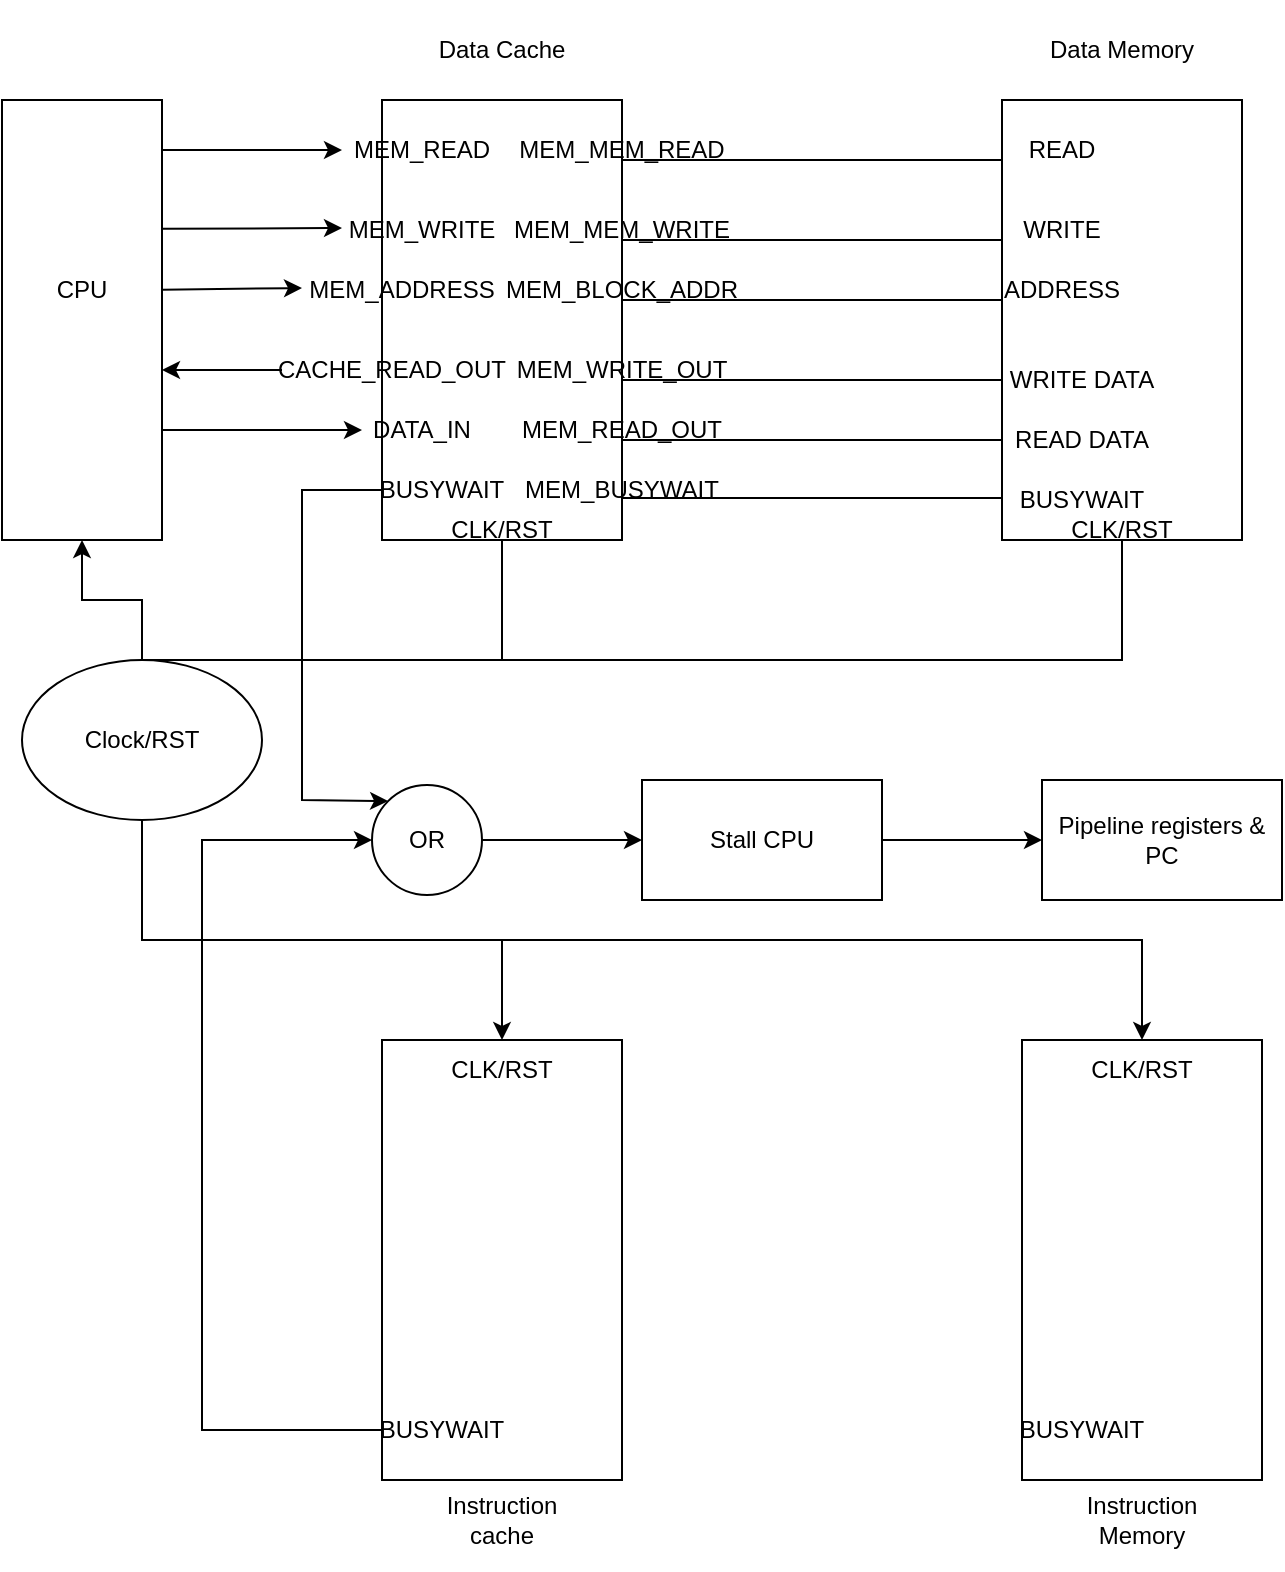 <mxfile version="21.3.3" type="device">
  <diagram name="Page-1" id="PmiE2N26T2N1is4KfL54">
    <mxGraphModel dx="1050" dy="541" grid="1" gridSize="10" guides="1" tooltips="1" connect="1" arrows="1" fold="1" page="1" pageScale="1" pageWidth="1100" pageHeight="850" math="0" shadow="0">
      <root>
        <mxCell id="0" />
        <mxCell id="1" parent="0" />
        <mxCell id="xy6_3U6pciNhFgjVNXpE-2" value="" style="rounded=0;whiteSpace=wrap;html=1;" parent="1" vertex="1">
          <mxGeometry x="280" y="100" width="120" height="220" as="geometry" />
        </mxCell>
        <mxCell id="xy6_3U6pciNhFgjVNXpE-3" value="Data Cache" style="text;html=1;strokeColor=none;fillColor=none;align=center;verticalAlign=middle;whiteSpace=wrap;rounded=0;" parent="1" vertex="1">
          <mxGeometry x="300" y="55" width="80" height="40" as="geometry" />
        </mxCell>
        <mxCell id="xy6_3U6pciNhFgjVNXpE-4" value="" style="rounded=0;whiteSpace=wrap;html=1;" parent="1" vertex="1">
          <mxGeometry x="590" y="100" width="120" height="220" as="geometry" />
        </mxCell>
        <mxCell id="xy6_3U6pciNhFgjVNXpE-5" value="Data Memory" style="text;html=1;strokeColor=none;fillColor=none;align=center;verticalAlign=middle;whiteSpace=wrap;rounded=0;" parent="1" vertex="1">
          <mxGeometry x="600" y="50" width="100" height="50" as="geometry" />
        </mxCell>
        <mxCell id="xy6_3U6pciNhFgjVNXpE-42" value="" style="edgeStyle=orthogonalEdgeStyle;rounded=0;orthogonalLoop=1;jettySize=auto;html=1;" parent="1" source="xy6_3U6pciNhFgjVNXpE-7" target="xy6_3U6pciNhFgjVNXpE-26" edge="1">
          <mxGeometry relative="1" as="geometry" />
        </mxCell>
        <mxCell id="xy6_3U6pciNhFgjVNXpE-7" value="Clock/RST" style="ellipse;whiteSpace=wrap;html=1;" parent="1" vertex="1">
          <mxGeometry x="100" y="380" width="120" height="80" as="geometry" />
        </mxCell>
        <mxCell id="xy6_3U6pciNhFgjVNXpE-8" value="" style="endArrow=none;html=1;rounded=0;exitX=0.5;exitY=0;exitDx=0;exitDy=0;entryX=0.5;entryY=1;entryDx=0;entryDy=0;" parent="1" source="xy6_3U6pciNhFgjVNXpE-7" target="xy6_3U6pciNhFgjVNXpE-2" edge="1">
          <mxGeometry width="50" height="50" relative="1" as="geometry">
            <mxPoint x="480" y="300" as="sourcePoint" />
            <mxPoint x="530" y="250" as="targetPoint" />
            <Array as="points">
              <mxPoint x="340" y="380" />
            </Array>
          </mxGeometry>
        </mxCell>
        <mxCell id="xy6_3U6pciNhFgjVNXpE-9" value="" style="endArrow=none;html=1;rounded=0;entryX=0.5;entryY=1;entryDx=0;entryDy=0;" parent="1" target="xy6_3U6pciNhFgjVNXpE-4" edge="1">
          <mxGeometry width="50" height="50" relative="1" as="geometry">
            <mxPoint x="340" y="380" as="sourcePoint" />
            <mxPoint x="650" y="380" as="targetPoint" />
            <Array as="points">
              <mxPoint x="650" y="380" />
            </Array>
          </mxGeometry>
        </mxCell>
        <mxCell id="xy6_3U6pciNhFgjVNXpE-10" value="CLK/RST" style="text;html=1;strokeColor=none;fillColor=none;align=center;verticalAlign=middle;whiteSpace=wrap;rounded=0;" parent="1" vertex="1">
          <mxGeometry x="620" y="300" width="60" height="30" as="geometry" />
        </mxCell>
        <mxCell id="xy6_3U6pciNhFgjVNXpE-13" value="CLK/RST" style="text;html=1;strokeColor=none;fillColor=none;align=center;verticalAlign=middle;whiteSpace=wrap;rounded=0;" parent="1" vertex="1">
          <mxGeometry x="310" y="300" width="60" height="30" as="geometry" />
        </mxCell>
        <mxCell id="xy6_3U6pciNhFgjVNXpE-14" value="" style="endArrow=none;html=1;rounded=0;entryX=0;entryY=0;entryDx=0;entryDy=0;exitX=1;exitY=0;exitDx=0;exitDy=0;" parent="1" edge="1">
          <mxGeometry width="50" height="50" relative="1" as="geometry">
            <mxPoint x="400" y="170" as="sourcePoint" />
            <mxPoint x="590" y="170" as="targetPoint" />
          </mxGeometry>
        </mxCell>
        <mxCell id="xy6_3U6pciNhFgjVNXpE-15" value="" style="endArrow=none;html=1;rounded=0;entryX=0;entryY=0;entryDx=0;entryDy=0;exitX=1;exitY=0;exitDx=0;exitDy=0;" parent="1" edge="1">
          <mxGeometry width="50" height="50" relative="1" as="geometry">
            <mxPoint x="400" y="130" as="sourcePoint" />
            <mxPoint x="590" y="130" as="targetPoint" />
          </mxGeometry>
        </mxCell>
        <mxCell id="xy6_3U6pciNhFgjVNXpE-16" value="READ" style="text;html=1;strokeColor=none;fillColor=none;align=center;verticalAlign=middle;whiteSpace=wrap;rounded=0;" parent="1" vertex="1">
          <mxGeometry x="590" y="110" width="60" height="30" as="geometry" />
        </mxCell>
        <mxCell id="xy6_3U6pciNhFgjVNXpE-17" value="WRITE" style="text;html=1;strokeColor=none;fillColor=none;align=center;verticalAlign=middle;whiteSpace=wrap;rounded=0;" parent="1" vertex="1">
          <mxGeometry x="590" y="150" width="60" height="30" as="geometry" />
        </mxCell>
        <mxCell id="xy6_3U6pciNhFgjVNXpE-19" value="ADDRESS" style="text;html=1;strokeColor=none;fillColor=none;align=center;verticalAlign=middle;whiteSpace=wrap;rounded=0;" parent="1" vertex="1">
          <mxGeometry x="590" y="180" width="60" height="30" as="geometry" />
        </mxCell>
        <mxCell id="xy6_3U6pciNhFgjVNXpE-20" value="" style="endArrow=none;html=1;rounded=0;entryX=0;entryY=0;entryDx=0;entryDy=0;exitX=1;exitY=0;exitDx=0;exitDy=0;" parent="1" edge="1">
          <mxGeometry width="50" height="50" relative="1" as="geometry">
            <mxPoint x="400" y="299" as="sourcePoint" />
            <mxPoint x="590" y="299" as="targetPoint" />
          </mxGeometry>
        </mxCell>
        <mxCell id="xy6_3U6pciNhFgjVNXpE-21" value="BUSYWAIT" style="text;html=1;strokeColor=none;fillColor=none;align=center;verticalAlign=middle;whiteSpace=wrap;rounded=0;" parent="1" vertex="1">
          <mxGeometry x="600" y="285" width="60" height="30" as="geometry" />
        </mxCell>
        <mxCell id="xy6_3U6pciNhFgjVNXpE-22" value="" style="endArrow=none;html=1;rounded=0;entryX=0;entryY=0;entryDx=0;entryDy=0;exitX=1;exitY=0;exitDx=0;exitDy=0;" parent="1" edge="1">
          <mxGeometry width="50" height="50" relative="1" as="geometry">
            <mxPoint x="400" y="240" as="sourcePoint" />
            <mxPoint x="590" y="240" as="targetPoint" />
          </mxGeometry>
        </mxCell>
        <mxCell id="xy6_3U6pciNhFgjVNXpE-23" value="WRITE DATA" style="text;html=1;strokeColor=none;fillColor=none;align=center;verticalAlign=middle;whiteSpace=wrap;rounded=0;" parent="1" vertex="1">
          <mxGeometry x="590" y="225" width="80" height="30" as="geometry" />
        </mxCell>
        <mxCell id="xy6_3U6pciNhFgjVNXpE-24" value="" style="endArrow=none;html=1;rounded=0;entryX=0;entryY=0;entryDx=0;entryDy=0;exitX=1;exitY=0;exitDx=0;exitDy=0;" parent="1" edge="1">
          <mxGeometry width="50" height="50" relative="1" as="geometry">
            <mxPoint x="400" y="270" as="sourcePoint" />
            <mxPoint x="590" y="270" as="targetPoint" />
          </mxGeometry>
        </mxCell>
        <mxCell id="xy6_3U6pciNhFgjVNXpE-25" value="READ DATA" style="text;html=1;strokeColor=none;fillColor=none;align=center;verticalAlign=middle;whiteSpace=wrap;rounded=0;" parent="1" vertex="1">
          <mxGeometry x="590" y="255" width="80" height="30" as="geometry" />
        </mxCell>
        <mxCell id="xy6_3U6pciNhFgjVNXpE-26" value="" style="rounded=0;whiteSpace=wrap;html=1;" parent="1" vertex="1">
          <mxGeometry x="90" y="100" width="80" height="220" as="geometry" />
        </mxCell>
        <mxCell id="xy6_3U6pciNhFgjVNXpE-27" value="CPU" style="text;html=1;strokeColor=none;fillColor=none;align=center;verticalAlign=middle;whiteSpace=wrap;rounded=0;" parent="1" vertex="1">
          <mxGeometry x="100" y="180" width="60" height="30" as="geometry" />
        </mxCell>
        <mxCell id="xy6_3U6pciNhFgjVNXpE-28" value="MEM_MEM_READ" style="text;html=1;strokeColor=none;fillColor=none;align=center;verticalAlign=middle;whiteSpace=wrap;rounded=0;" parent="1" vertex="1">
          <mxGeometry x="370" y="110" width="60" height="30" as="geometry" />
        </mxCell>
        <mxCell id="xy6_3U6pciNhFgjVNXpE-29" value="MEM_MEM_WRITE" style="text;html=1;strokeColor=none;fillColor=none;align=center;verticalAlign=middle;whiteSpace=wrap;rounded=0;" parent="1" vertex="1">
          <mxGeometry x="370" y="150" width="60" height="30" as="geometry" />
        </mxCell>
        <mxCell id="xy6_3U6pciNhFgjVNXpE-31" value="BUSYWAIT" style="text;html=1;strokeColor=none;fillColor=none;align=center;verticalAlign=middle;whiteSpace=wrap;rounded=0;" parent="1" vertex="1">
          <mxGeometry x="280" y="280" width="60" height="30" as="geometry" />
        </mxCell>
        <mxCell id="xy6_3U6pciNhFgjVNXpE-34" value="MEM_BLOCK_ADDR" style="text;html=1;strokeColor=none;fillColor=none;align=center;verticalAlign=middle;whiteSpace=wrap;rounded=0;" parent="1" vertex="1">
          <mxGeometry x="370" y="180" width="60" height="30" as="geometry" />
        </mxCell>
        <mxCell id="xy6_3U6pciNhFgjVNXpE-38" value="" style="endArrow=none;html=1;rounded=0;entryX=0;entryY=0;entryDx=0;entryDy=0;exitX=1;exitY=0;exitDx=0;exitDy=0;" parent="1" edge="1">
          <mxGeometry width="50" height="50" relative="1" as="geometry">
            <mxPoint x="400" y="200" as="sourcePoint" />
            <mxPoint x="590" y="200" as="targetPoint" />
          </mxGeometry>
        </mxCell>
        <mxCell id="xy6_3U6pciNhFgjVNXpE-41" value="MEM_WRITE_OUT" style="text;html=1;strokeColor=none;fillColor=none;align=center;verticalAlign=middle;whiteSpace=wrap;rounded=0;" parent="1" vertex="1">
          <mxGeometry x="370" y="220" width="60" height="30" as="geometry" />
        </mxCell>
        <mxCell id="xy6_3U6pciNhFgjVNXpE-43" value="MEM_BUSYWAIT" style="text;html=1;strokeColor=none;fillColor=none;align=center;verticalAlign=middle;whiteSpace=wrap;rounded=0;" parent="1" vertex="1">
          <mxGeometry x="370" y="280" width="60" height="30" as="geometry" />
        </mxCell>
        <mxCell id="xy6_3U6pciNhFgjVNXpE-44" value="MEM_READ_OUT" style="text;html=1;strokeColor=none;fillColor=none;align=center;verticalAlign=middle;whiteSpace=wrap;rounded=0;" parent="1" vertex="1">
          <mxGeometry x="370" y="250" width="60" height="30" as="geometry" />
        </mxCell>
        <mxCell id="xy6_3U6pciNhFgjVNXpE-45" value="MEM_READ" style="text;html=1;strokeColor=none;fillColor=none;align=center;verticalAlign=middle;whiteSpace=wrap;rounded=0;" parent="1" vertex="1">
          <mxGeometry x="270" y="110" width="60" height="30" as="geometry" />
        </mxCell>
        <mxCell id="xy6_3U6pciNhFgjVNXpE-47" value="MEM_WRITE" style="text;html=1;strokeColor=none;fillColor=none;align=center;verticalAlign=middle;whiteSpace=wrap;rounded=0;" parent="1" vertex="1">
          <mxGeometry x="270" y="150" width="60" height="30" as="geometry" />
        </mxCell>
        <mxCell id="xy6_3U6pciNhFgjVNXpE-50" value="MEM_ADDRESS" style="text;html=1;strokeColor=none;fillColor=none;align=center;verticalAlign=middle;whiteSpace=wrap;rounded=0;" parent="1" vertex="1">
          <mxGeometry x="260" y="180" width="60" height="30" as="geometry" />
        </mxCell>
        <mxCell id="xy6_3U6pciNhFgjVNXpE-53" value="" style="endArrow=classic;html=1;rounded=0;" parent="1" edge="1">
          <mxGeometry width="50" height="50" relative="1" as="geometry">
            <mxPoint x="170" y="125" as="sourcePoint" />
            <mxPoint x="260" y="125" as="targetPoint" />
          </mxGeometry>
        </mxCell>
        <mxCell id="xy6_3U6pciNhFgjVNXpE-54" value="" style="endArrow=classic;html=1;rounded=0;" parent="1" edge="1">
          <mxGeometry width="50" height="50" relative="1" as="geometry">
            <mxPoint x="170" y="164.41" as="sourcePoint" />
            <mxPoint x="260" y="164" as="targetPoint" />
          </mxGeometry>
        </mxCell>
        <mxCell id="xy6_3U6pciNhFgjVNXpE-55" value="" style="endArrow=classic;html=1;rounded=0;" parent="1" edge="1">
          <mxGeometry width="50" height="50" relative="1" as="geometry">
            <mxPoint x="170" y="194.82" as="sourcePoint" />
            <mxPoint x="240" y="194" as="targetPoint" />
          </mxGeometry>
        </mxCell>
        <mxCell id="xy6_3U6pciNhFgjVNXpE-58" value="" style="edgeStyle=orthogonalEdgeStyle;rounded=0;orthogonalLoop=1;jettySize=auto;html=1;" parent="1" source="xy6_3U6pciNhFgjVNXpE-56" edge="1">
          <mxGeometry relative="1" as="geometry">
            <mxPoint x="170" y="235" as="targetPoint" />
          </mxGeometry>
        </mxCell>
        <mxCell id="xy6_3U6pciNhFgjVNXpE-56" value="CACHE_READ_OUT" style="text;html=1;strokeColor=none;fillColor=none;align=center;verticalAlign=middle;whiteSpace=wrap;rounded=0;" parent="1" vertex="1">
          <mxGeometry x="230" y="220" width="110" height="30" as="geometry" />
        </mxCell>
        <mxCell id="xy6_3U6pciNhFgjVNXpE-59" value="DATA_IN" style="text;html=1;strokeColor=none;fillColor=none;align=center;verticalAlign=middle;whiteSpace=wrap;rounded=0;" parent="1" vertex="1">
          <mxGeometry x="270" y="250" width="60" height="30" as="geometry" />
        </mxCell>
        <mxCell id="xy6_3U6pciNhFgjVNXpE-61" value="" style="endArrow=classic;html=1;rounded=0;exitX=1;exitY=0.75;exitDx=0;exitDy=0;entryX=0;entryY=0.5;entryDx=0;entryDy=0;" parent="1" source="xy6_3U6pciNhFgjVNXpE-26" target="xy6_3U6pciNhFgjVNXpE-59" edge="1">
          <mxGeometry width="50" height="50" relative="1" as="geometry">
            <mxPoint x="490" y="300" as="sourcePoint" />
            <mxPoint x="540" y="250" as="targetPoint" />
          </mxGeometry>
        </mxCell>
        <mxCell id="xy6_3U6pciNhFgjVNXpE-63" value="" style="rounded=0;whiteSpace=wrap;html=1;" parent="1" vertex="1">
          <mxGeometry x="600" y="570" width="120" height="220" as="geometry" />
        </mxCell>
        <mxCell id="xy6_3U6pciNhFgjVNXpE-64" value="" style="rounded=0;whiteSpace=wrap;html=1;" parent="1" vertex="1">
          <mxGeometry x="280" y="570" width="120" height="220" as="geometry" />
        </mxCell>
        <mxCell id="xy6_3U6pciNhFgjVNXpE-65" value="Instruction cache" style="text;html=1;strokeColor=none;fillColor=none;align=center;verticalAlign=middle;whiteSpace=wrap;rounded=0;" parent="1" vertex="1">
          <mxGeometry x="300" y="790" width="80" height="40" as="geometry" />
        </mxCell>
        <mxCell id="xy6_3U6pciNhFgjVNXpE-66" value="Instruction Memory" style="text;html=1;strokeColor=none;fillColor=none;align=center;verticalAlign=middle;whiteSpace=wrap;rounded=0;" parent="1" vertex="1">
          <mxGeometry x="610" y="785" width="100" height="50" as="geometry" />
        </mxCell>
        <mxCell id="xy6_3U6pciNhFgjVNXpE-67" value="BUSYWAIT" style="text;html=1;strokeColor=none;fillColor=none;align=center;verticalAlign=middle;whiteSpace=wrap;rounded=0;" parent="1" vertex="1">
          <mxGeometry x="280" y="750" width="60" height="30" as="geometry" />
        </mxCell>
        <mxCell id="xy6_3U6pciNhFgjVNXpE-68" value="BUSYWAIT" style="text;html=1;strokeColor=none;fillColor=none;align=center;verticalAlign=middle;whiteSpace=wrap;rounded=0;" parent="1" vertex="1">
          <mxGeometry x="600" y="750" width="60" height="30" as="geometry" />
        </mxCell>
        <mxCell id="xy6_3U6pciNhFgjVNXpE-69" value="CLK/RST" style="text;html=1;strokeColor=none;fillColor=none;align=center;verticalAlign=middle;whiteSpace=wrap;rounded=0;" parent="1" vertex="1">
          <mxGeometry x="310" y="570" width="60" height="30" as="geometry" />
        </mxCell>
        <mxCell id="xy6_3U6pciNhFgjVNXpE-70" value="CLK/RST" style="text;html=1;strokeColor=none;fillColor=none;align=center;verticalAlign=middle;whiteSpace=wrap;rounded=0;" parent="1" vertex="1">
          <mxGeometry x="630" y="570" width="60" height="30" as="geometry" />
        </mxCell>
        <mxCell id="xy6_3U6pciNhFgjVNXpE-71" value="" style="endArrow=classic;html=1;rounded=0;exitX=0.5;exitY=1;exitDx=0;exitDy=0;entryX=0.5;entryY=0;entryDx=0;entryDy=0;" parent="1" source="xy6_3U6pciNhFgjVNXpE-7" target="xy6_3U6pciNhFgjVNXpE-70" edge="1">
          <mxGeometry width="50" height="50" relative="1" as="geometry">
            <mxPoint x="480" y="580" as="sourcePoint" />
            <mxPoint x="530" y="530" as="targetPoint" />
            <Array as="points">
              <mxPoint x="160" y="520" />
              <mxPoint x="660" y="520" />
            </Array>
          </mxGeometry>
        </mxCell>
        <mxCell id="xy6_3U6pciNhFgjVNXpE-72" value="" style="endArrow=classic;html=1;rounded=0;entryX=0.5;entryY=0;entryDx=0;entryDy=0;" parent="1" target="xy6_3U6pciNhFgjVNXpE-69" edge="1">
          <mxGeometry width="50" height="50" relative="1" as="geometry">
            <mxPoint x="340" y="520" as="sourcePoint" />
            <mxPoint x="530" y="530" as="targetPoint" />
          </mxGeometry>
        </mxCell>
        <mxCell id="xy6_3U6pciNhFgjVNXpE-73" value="" style="endArrow=classic;html=1;rounded=0;exitX=0;exitY=0.5;exitDx=0;exitDy=0;entryX=0;entryY=0.5;entryDx=0;entryDy=0;" parent="1" source="xy6_3U6pciNhFgjVNXpE-67" target="xy6_3U6pciNhFgjVNXpE-75" edge="1">
          <mxGeometry width="50" height="50" relative="1" as="geometry">
            <mxPoint x="480" y="580" as="sourcePoint" />
            <mxPoint x="250" y="470" as="targetPoint" />
            <Array as="points">
              <mxPoint x="190" y="765" />
              <mxPoint x="190" y="470" />
            </Array>
          </mxGeometry>
        </mxCell>
        <mxCell id="xy6_3U6pciNhFgjVNXpE-79" value="" style="edgeStyle=orthogonalEdgeStyle;rounded=0;orthogonalLoop=1;jettySize=auto;html=1;" parent="1" source="xy6_3U6pciNhFgjVNXpE-75" target="xy6_3U6pciNhFgjVNXpE-78" edge="1">
          <mxGeometry relative="1" as="geometry" />
        </mxCell>
        <mxCell id="xy6_3U6pciNhFgjVNXpE-75" value="OR" style="ellipse;whiteSpace=wrap;html=1;aspect=fixed;" parent="1" vertex="1">
          <mxGeometry x="275" y="442.5" width="55" height="55" as="geometry" />
        </mxCell>
        <mxCell id="xy6_3U6pciNhFgjVNXpE-77" value="" style="endArrow=classic;html=1;rounded=0;exitX=0;exitY=0.5;exitDx=0;exitDy=0;entryX=0;entryY=0;entryDx=0;entryDy=0;" parent="1" source="xy6_3U6pciNhFgjVNXpE-31" target="xy6_3U6pciNhFgjVNXpE-75" edge="1">
          <mxGeometry width="50" height="50" relative="1" as="geometry">
            <mxPoint x="480" y="460" as="sourcePoint" />
            <mxPoint x="530" y="410" as="targetPoint" />
            <Array as="points">
              <mxPoint x="240" y="295" />
              <mxPoint x="240" y="450" />
            </Array>
          </mxGeometry>
        </mxCell>
        <mxCell id="xy6_3U6pciNhFgjVNXpE-81" value="" style="edgeStyle=orthogonalEdgeStyle;rounded=0;orthogonalLoop=1;jettySize=auto;html=1;" parent="1" source="xy6_3U6pciNhFgjVNXpE-78" target="xy6_3U6pciNhFgjVNXpE-80" edge="1">
          <mxGeometry relative="1" as="geometry" />
        </mxCell>
        <mxCell id="xy6_3U6pciNhFgjVNXpE-78" value="Stall CPU" style="whiteSpace=wrap;html=1;" parent="1" vertex="1">
          <mxGeometry x="410" y="440" width="120" height="60" as="geometry" />
        </mxCell>
        <mxCell id="xy6_3U6pciNhFgjVNXpE-80" value="Pipeline registers &amp;amp; PC" style="whiteSpace=wrap;html=1;" parent="1" vertex="1">
          <mxGeometry x="610" y="440" width="120" height="60" as="geometry" />
        </mxCell>
      </root>
    </mxGraphModel>
  </diagram>
</mxfile>
